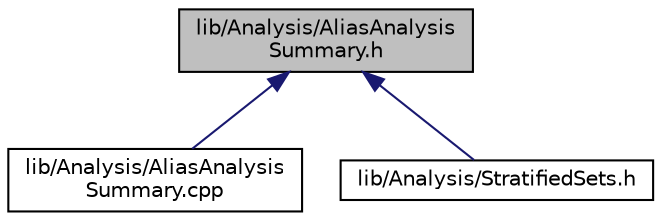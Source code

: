 digraph "lib/Analysis/AliasAnalysisSummary.h"
{
 // LATEX_PDF_SIZE
  bgcolor="transparent";
  edge [fontname="Helvetica",fontsize="10",labelfontname="Helvetica",labelfontsize="10"];
  node [fontname="Helvetica",fontsize="10",shape=record];
  Node1 [label="lib/Analysis/AliasAnalysis\lSummary.h",height=0.2,width=0.4,color="black", fillcolor="grey75", style="filled", fontcolor="black",tooltip=" "];
  Node1 -> Node2 [dir="back",color="midnightblue",fontsize="10",style="solid",fontname="Helvetica"];
  Node2 [label="lib/Analysis/AliasAnalysis\lSummary.cpp",height=0.2,width=0.4,color="black",URL="$AliasAnalysisSummary_8cpp.html",tooltip=" "];
  Node1 -> Node3 [dir="back",color="midnightblue",fontsize="10",style="solid",fontname="Helvetica"];
  Node3 [label="lib/Analysis/StratifiedSets.h",height=0.2,width=0.4,color="black",URL="$StratifiedSets_8h.html",tooltip=" "];
}
